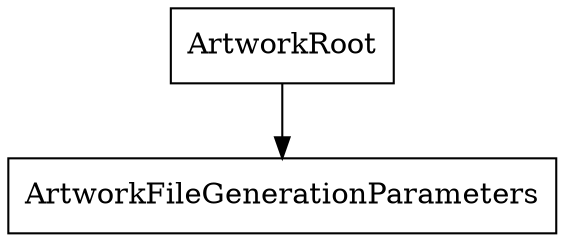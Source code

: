 digraph G {
  "ArtworkRoot" [shape=rectangle] ;
  "ArtworkRoot" -> "ArtworkFileGenerationParameters" ;
  "ArtworkFileGenerationParameters" [shape=rectangle] ;
}

